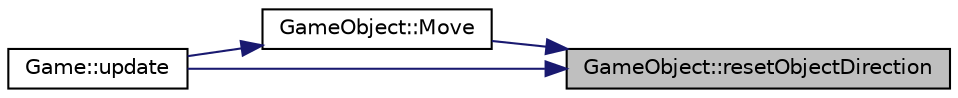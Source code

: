 digraph "GameObject::resetObjectDirection"
{
 // LATEX_PDF_SIZE
  edge [fontname="Helvetica",fontsize="10",labelfontname="Helvetica",labelfontsize="10"];
  node [fontname="Helvetica",fontsize="10",shape=record];
  rankdir="RL";
  Node1 [label="GameObject::resetObjectDirection",height=0.2,width=0.4,color="black", fillcolor="grey75", style="filled", fontcolor="black",tooltip="Reset all 4 object directions to false (objectProperty.up = false; etc)"];
  Node1 -> Node2 [dir="back",color="midnightblue",fontsize="10",style="solid",fontname="Helvetica"];
  Node2 [label="GameObject::Move",height=0.2,width=0.4,color="black", fillcolor="white", style="filled",URL="$class_game_object.html#a34f82f5ee35fe132d64ba0279522b951",tooltip="Move the game object."];
  Node2 -> Node3 [dir="back",color="midnightblue",fontsize="10",style="solid",fontname="Helvetica"];
  Node3 [label="Game::update",height=0.2,width=0.4,color="black", fillcolor="white", style="filled",URL="$class_game.html#a79df6376b332d63c9eca0dcee30305c3",tooltip="Update the game, player or enemy position, collision etc."];
  Node1 -> Node3 [dir="back",color="midnightblue",fontsize="10",style="solid",fontname="Helvetica"];
}
